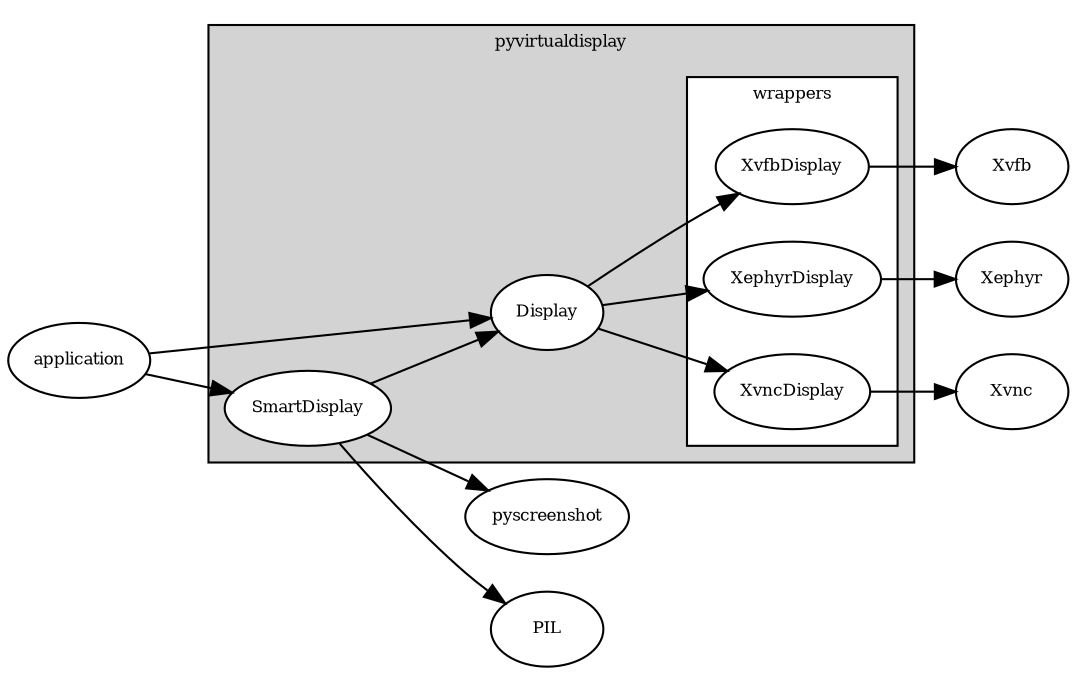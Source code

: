 digraph G {
    rankdir=LR;
    node [fontsize=8,style=filled, fillcolor=white];
    fontsize=8;

    subgraph cluster_0 {
        label = "pyvirtualdisplay";
        style=filled;
        subgraph cluster_2 {
            style=filled;
            fillcolor=white;
            label = "wrappers";

            XvfbDisplay;
            XephyrDisplay;
            XvncDisplay;
        }
        Display -> XvfbDisplay;
        Display -> XephyrDisplay;
        Display -> XvncDisplay;
        SmartDisplay -> Display
    }
    XvfbDisplay -> Xvfb;
    XephyrDisplay -> Xephyr;
    XvncDisplay -> Xvnc;

    application -> Display;
    application -> SmartDisplay;

	SmartDisplay -> pyscreenshot;
	SmartDisplay -> PIL;
	
}
